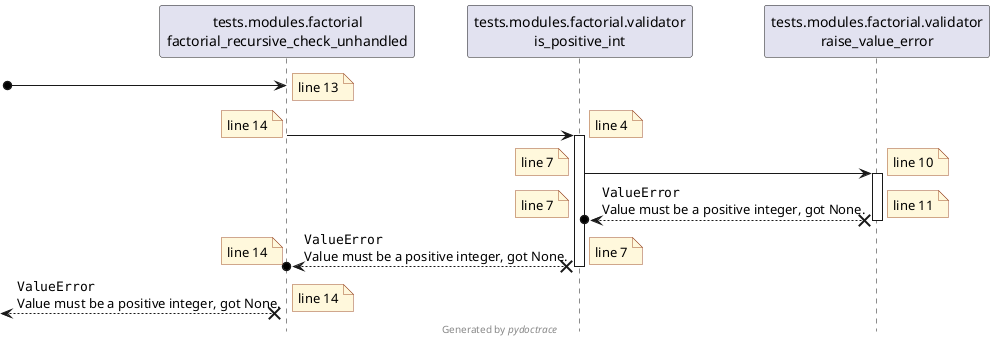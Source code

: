 @startuml tests.modules.factorial.factorial_recursive_check_unhandled-sequence
skinparam BoxPadding 10
skinparam ParticipantPadding 5
skinparam NoteBackgroundColor Cornsilk
skinparam NoteBorderColor Sienna
hide footbox

[o-> "tests.modules.factorial\nfactorial_recursive_check_unhandled"
note right: line 13

"tests.modules.factorial\nfactorial_recursive_check_unhandled" -> "tests.modules.factorial.validator\nis_positive_int" ++
note left: line 14
note right: line 4

"tests.modules.factorial.validator\nis_positive_int" -> "tests.modules.factorial.validator\nraise_value_error" ++
note left: line 7
note right: line 10

"tests.modules.factorial.validator\nis_positive_int" o<--x "tests.modules.factorial.validator\nraise_value_error": ""ValueError""\nValue must be a positive integer, got None.
deactivate "tests.modules.factorial.validator\nraise_value_error"
note right: line 11
note left: line 7

"tests.modules.factorial\nfactorial_recursive_check_unhandled" o<--x "tests.modules.factorial.validator\nis_positive_int": ""ValueError""\nValue must be a positive integer, got None.
deactivate "tests.modules.factorial.validator\nis_positive_int"
note right: line 7
note left: line 14

[<-->x "tests.modules.factorial\nfactorial_recursive_check_unhandled": ""ValueError""\nValue must be a positive integer, got None.
note right: line 14

footer Generated by //pydoctrace//
@enduml
